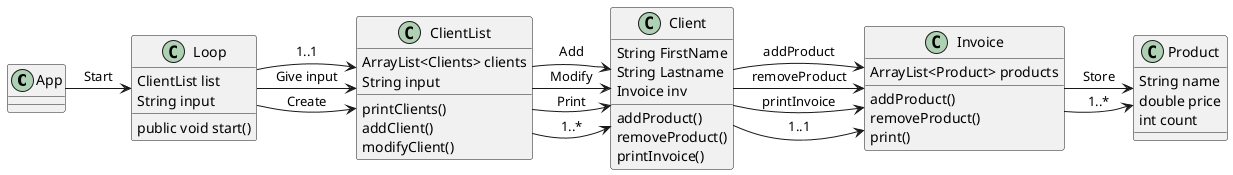@startuml

Class App{}

Class Loop
{
    ClientList list
    String input

    public void start()
}

Class Client
{
    String FirstName
    String Lastname
    Invoice inv

    addProduct()
    removeProduct()
    printInvoice()
}

Class ClientList
{
    ArrayList<Clients> clients
    String input

    printClients()
    addClient()
    modifyClient()
}

Class Invoice
{
    ArrayList<Product> products

    addProduct()
    removeProduct()
    print()
}

Class Product
{
    String name
    double price
    int count
}

App -> Loop: Start

Loop -> ClientList: Create
Loop -> ClientList: Give input
Loop -> ClientList: 1..1

ClientList -> Client: Add
ClientList -> Client: Print
ClientList -> Client: Modify
ClientList -> Client: 1..*

Client -> Invoice: addProduct
Client -> Invoice: removeProduct
Client -> Invoice: printInvoice
Client -> Invoice: 1..1

Invoice -> Product: Store
Invoice -> Product: 1..*

@enduml
